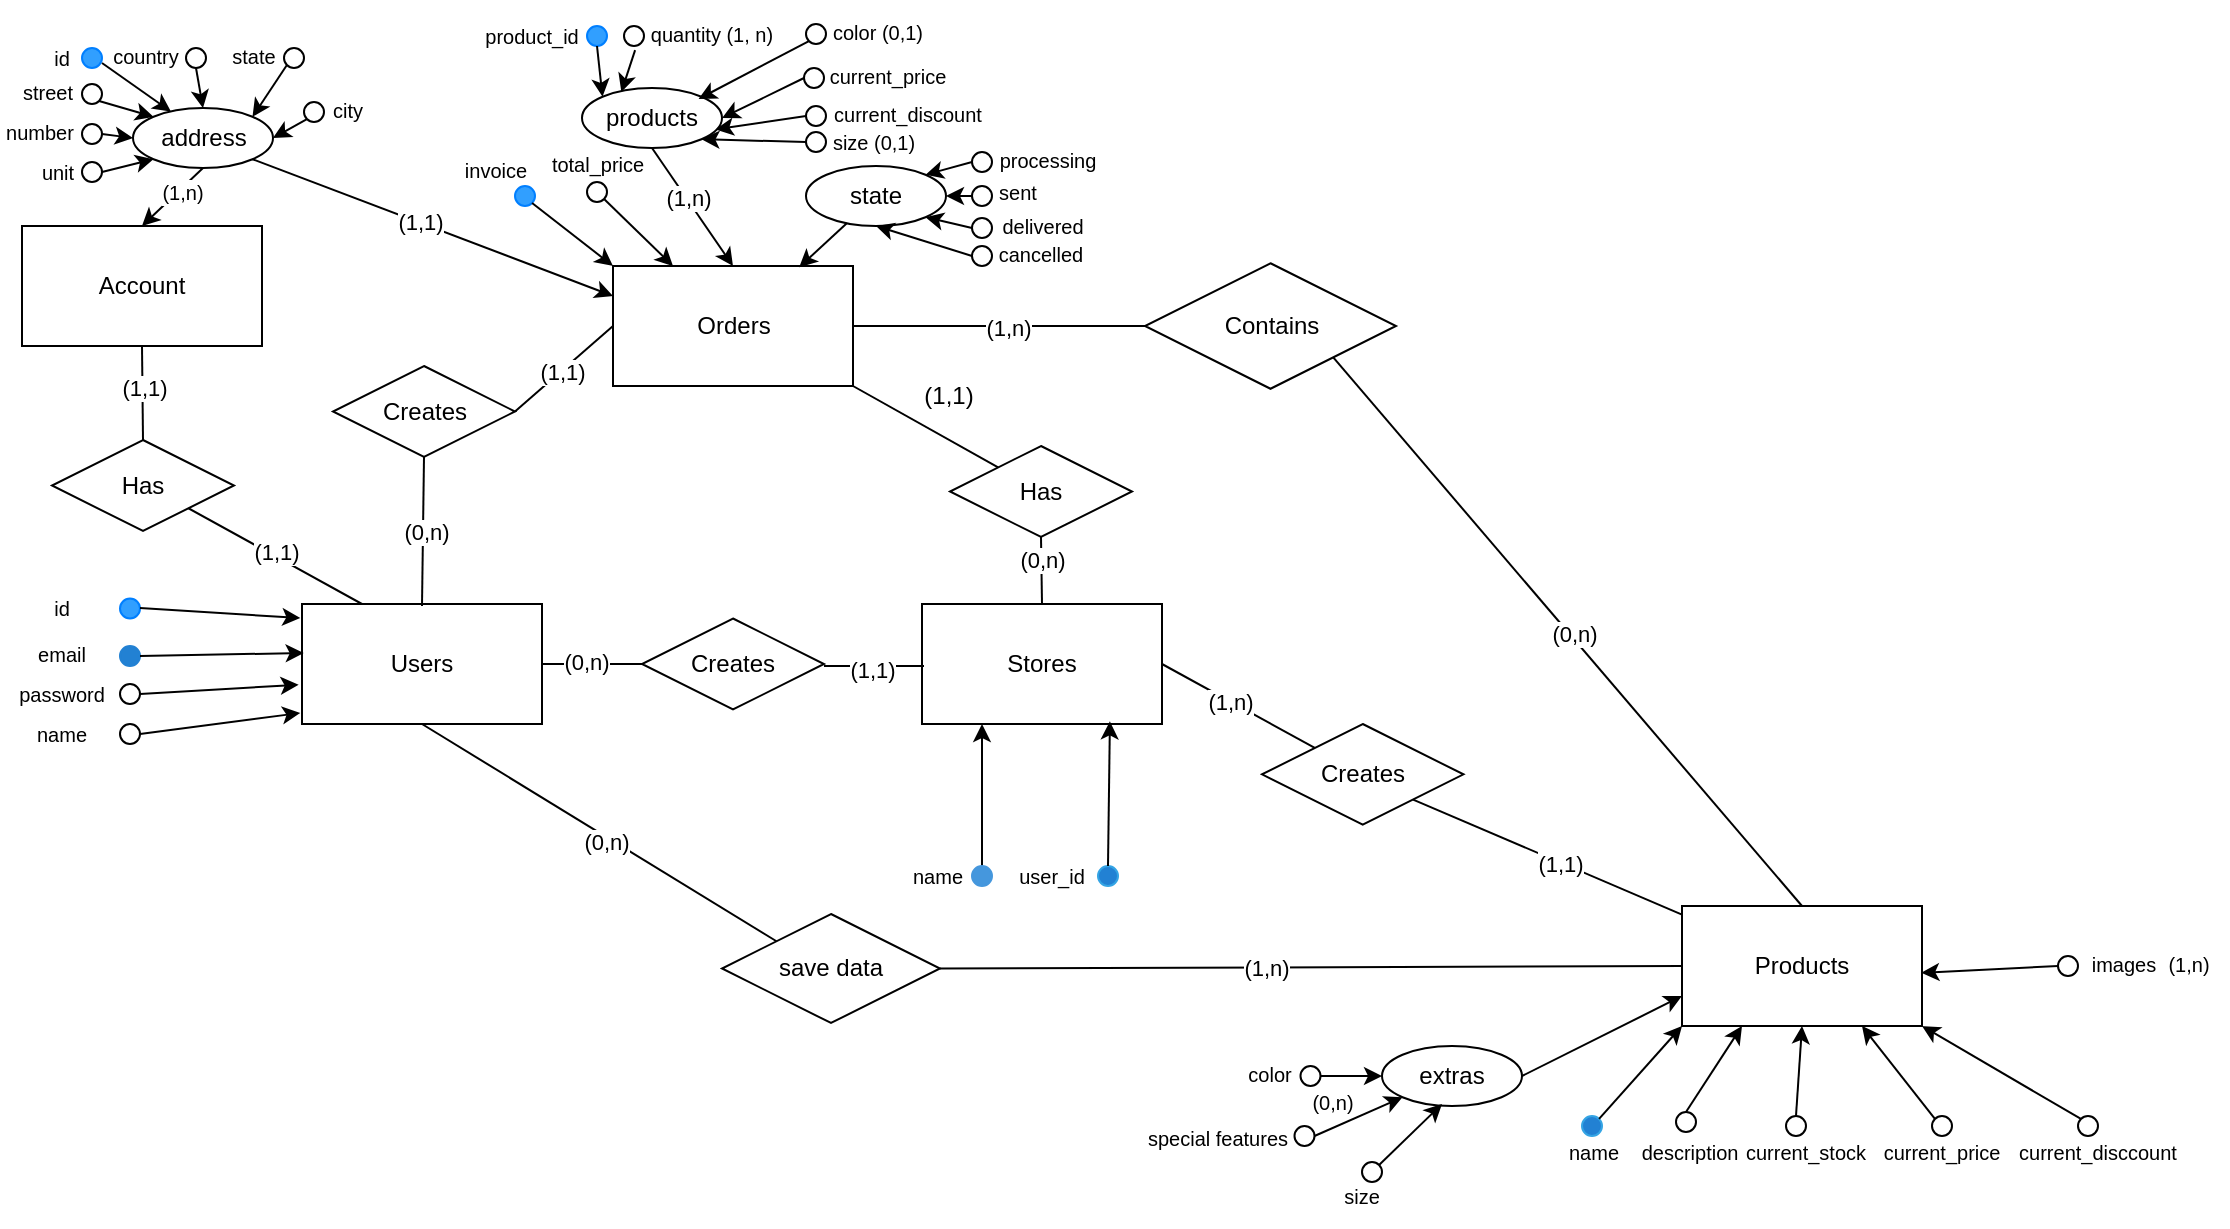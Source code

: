 <mxfile version="24.4.13" type="github">
  <diagram name="Página-1" id="NVwsWcLb-dap5qU7iXU-">
    <mxGraphModel dx="1195" dy="643" grid="1" gridSize="10" guides="1" tooltips="1" connect="1" arrows="1" fold="1" page="1" pageScale="1" pageWidth="827" pageHeight="1169" math="0" shadow="0">
      <root>
        <mxCell id="0" />
        <mxCell id="1" parent="0" />
        <mxCell id="m9aINPS6JLdqxOYZrXeh-1" value="Users" style="rounded=0;whiteSpace=wrap;html=1;" vertex="1" parent="1">
          <mxGeometry x="160" y="319" width="120" height="60" as="geometry" />
        </mxCell>
        <mxCell id="m9aINPS6JLdqxOYZrXeh-2" value="" style="ellipse;whiteSpace=wrap;html=1;aspect=fixed;strokeColor=#2281d3;fillColor=#2281d3;" vertex="1" parent="1">
          <mxGeometry x="69" y="340" width="10" height="10" as="geometry" />
        </mxCell>
        <mxCell id="m9aINPS6JLdqxOYZrXeh-4" value="&lt;p style=&quot;line-height: 110%; font-size: 10px;&quot;&gt;email&lt;/p&gt;" style="text;html=1;align=center;verticalAlign=middle;whiteSpace=wrap;rounded=0;" vertex="1" parent="1">
          <mxGeometry x="20" y="339" width="40" height="10" as="geometry" />
        </mxCell>
        <mxCell id="m9aINPS6JLdqxOYZrXeh-5" value="" style="ellipse;whiteSpace=wrap;html=1;aspect=fixed;" vertex="1" parent="1">
          <mxGeometry x="69" y="359" width="10" height="10" as="geometry" />
        </mxCell>
        <mxCell id="m9aINPS6JLdqxOYZrXeh-6" value="&lt;p style=&quot;line-height: 110%; font-size: 10px;&quot;&gt;password&lt;/p&gt;" style="text;html=1;align=center;verticalAlign=middle;whiteSpace=wrap;rounded=0;" vertex="1" parent="1">
          <mxGeometry x="20" y="359" width="40" height="10" as="geometry" />
        </mxCell>
        <mxCell id="m9aINPS6JLdqxOYZrXeh-7" value="&lt;p style=&quot;line-height: 110%; font-size: 10px;&quot;&gt;name&lt;/p&gt;" style="text;html=1;align=center;verticalAlign=middle;whiteSpace=wrap;rounded=0;" vertex="1" parent="1">
          <mxGeometry x="20" y="379" width="40" height="10" as="geometry" />
        </mxCell>
        <mxCell id="m9aINPS6JLdqxOYZrXeh-10" value="" style="ellipse;whiteSpace=wrap;html=1;aspect=fixed;" vertex="1" parent="1">
          <mxGeometry x="69" y="379" width="10" height="10" as="geometry" />
        </mxCell>
        <mxCell id="m9aINPS6JLdqxOYZrXeh-13" value="" style="endArrow=classic;html=1;rounded=0;exitX=1;exitY=0.5;exitDx=0;exitDy=0;entryX=-0.007;entryY=0.908;entryDx=0;entryDy=0;entryPerimeter=0;" edge="1" parent="1" source="m9aINPS6JLdqxOYZrXeh-10" target="m9aINPS6JLdqxOYZrXeh-1">
          <mxGeometry width="50" height="50" relative="1" as="geometry">
            <mxPoint x="90" y="379" as="sourcePoint" />
            <mxPoint x="160" y="359" as="targetPoint" />
          </mxGeometry>
        </mxCell>
        <mxCell id="m9aINPS6JLdqxOYZrXeh-14" value="" style="endArrow=classic;html=1;rounded=0;exitX=1;exitY=0.5;exitDx=0;exitDy=0;entryX=-0.014;entryY=0.672;entryDx=0;entryDy=0;entryPerimeter=0;" edge="1" parent="1" source="m9aINPS6JLdqxOYZrXeh-5" target="m9aINPS6JLdqxOYZrXeh-1">
          <mxGeometry width="50" height="50" relative="1" as="geometry">
            <mxPoint x="90" y="359" as="sourcePoint" />
            <mxPoint x="160" y="339" as="targetPoint" />
          </mxGeometry>
        </mxCell>
        <mxCell id="m9aINPS6JLdqxOYZrXeh-15" value="" style="endArrow=classic;html=1;rounded=0;entryX=0.007;entryY=0.408;entryDx=0;entryDy=0;exitX=1;exitY=0.5;exitDx=0;exitDy=0;entryPerimeter=0;" edge="1" parent="1" source="m9aINPS6JLdqxOYZrXeh-2" target="m9aINPS6JLdqxOYZrXeh-1">
          <mxGeometry width="50" height="50" relative="1" as="geometry">
            <mxPoint x="90" y="349" as="sourcePoint" />
            <mxPoint x="150" y="329" as="targetPoint" />
          </mxGeometry>
        </mxCell>
        <mxCell id="m9aINPS6JLdqxOYZrXeh-16" value="Stores" style="rounded=0;whiteSpace=wrap;html=1;" vertex="1" parent="1">
          <mxGeometry x="470" y="319" width="120" height="60" as="geometry" />
        </mxCell>
        <mxCell id="m9aINPS6JLdqxOYZrXeh-17" value="Products" style="rounded=0;whiteSpace=wrap;html=1;" vertex="1" parent="1">
          <mxGeometry x="850" y="470" width="120" height="60" as="geometry" />
        </mxCell>
        <mxCell id="m9aINPS6JLdqxOYZrXeh-18" value="Creates" style="rhombus;whiteSpace=wrap;html=1;" vertex="1" parent="1">
          <mxGeometry x="330" y="326.25" width="91" height="45.5" as="geometry" />
        </mxCell>
        <mxCell id="m9aINPS6JLdqxOYZrXeh-22" value="" style="endArrow=none;html=1;rounded=0;exitX=1;exitY=0.5;exitDx=0;exitDy=0;" edge="1" parent="1" source="m9aINPS6JLdqxOYZrXeh-1">
          <mxGeometry width="50" height="50" relative="1" as="geometry">
            <mxPoint x="280" y="399" as="sourcePoint" />
            <mxPoint x="330" y="349" as="targetPoint" />
          </mxGeometry>
        </mxCell>
        <mxCell id="m9aINPS6JLdqxOYZrXeh-216" value="(0,n)" style="edgeLabel;html=1;align=center;verticalAlign=middle;resizable=0;points=[];" vertex="1" connectable="0" parent="m9aINPS6JLdqxOYZrXeh-22">
          <mxGeometry x="-0.133" y="1" relative="1" as="geometry">
            <mxPoint as="offset" />
          </mxGeometry>
        </mxCell>
        <mxCell id="m9aINPS6JLdqxOYZrXeh-24" value="" style="endArrow=none;html=1;rounded=0;exitX=1;exitY=0.5;exitDx=0;exitDy=0;" edge="1" parent="1">
          <mxGeometry width="50" height="50" relative="1" as="geometry">
            <mxPoint x="421" y="350" as="sourcePoint" />
            <mxPoint x="471" y="350" as="targetPoint" />
          </mxGeometry>
        </mxCell>
        <mxCell id="m9aINPS6JLdqxOYZrXeh-218" value="(1,1)" style="edgeLabel;html=1;align=center;verticalAlign=middle;resizable=0;points=[];" vertex="1" connectable="0" parent="m9aINPS6JLdqxOYZrXeh-24">
          <mxGeometry x="-0.04" y="-2" relative="1" as="geometry">
            <mxPoint as="offset" />
          </mxGeometry>
        </mxCell>
        <mxCell id="m9aINPS6JLdqxOYZrXeh-26" value="" style="ellipse;whiteSpace=wrap;html=1;aspect=fixed;fillStyle=solid;fillColor=#319fff;strokeColor=#007FFF;" vertex="1" parent="1">
          <mxGeometry x="69" y="316.25" width="10" height="10" as="geometry" />
        </mxCell>
        <mxCell id="m9aINPS6JLdqxOYZrXeh-27" value="&lt;p style=&quot;line-height: 110%; font-size: 10px;&quot;&gt;id&lt;/p&gt;" style="text;html=1;align=center;verticalAlign=middle;whiteSpace=wrap;rounded=0;" vertex="1" parent="1">
          <mxGeometry x="20" y="316.25" width="40" height="10" as="geometry" />
        </mxCell>
        <mxCell id="m9aINPS6JLdqxOYZrXeh-30" value="" style="endArrow=classic;html=1;rounded=0;exitX=1;exitY=0.5;exitDx=0;exitDy=0;entryX=-0.007;entryY=0.117;entryDx=0;entryDy=0;entryPerimeter=0;" edge="1" parent="1" target="m9aINPS6JLdqxOYZrXeh-1">
          <mxGeometry width="50" height="50" relative="1" as="geometry">
            <mxPoint x="79" y="321" as="sourcePoint" />
            <mxPoint x="150" y="319" as="targetPoint" />
          </mxGeometry>
        </mxCell>
        <mxCell id="m9aINPS6JLdqxOYZrXeh-32" value="Creates" style="rhombus;whiteSpace=wrap;html=1;" vertex="1" parent="1">
          <mxGeometry x="640" y="379" width="100.74" height="50.37" as="geometry" />
        </mxCell>
        <mxCell id="m9aINPS6JLdqxOYZrXeh-34" value="" style="endArrow=none;html=1;rounded=0;" edge="1" parent="1" target="m9aINPS6JLdqxOYZrXeh-32">
          <mxGeometry width="50" height="50" relative="1" as="geometry">
            <mxPoint x="590" y="349" as="sourcePoint" />
            <mxPoint x="660" y="394" as="targetPoint" />
          </mxGeometry>
        </mxCell>
        <mxCell id="m9aINPS6JLdqxOYZrXeh-214" value="(1,n)" style="edgeLabel;html=1;align=center;verticalAlign=middle;resizable=0;points=[];" vertex="1" connectable="0" parent="m9aINPS6JLdqxOYZrXeh-34">
          <mxGeometry x="-0.122" relative="1" as="geometry">
            <mxPoint as="offset" />
          </mxGeometry>
        </mxCell>
        <mxCell id="m9aINPS6JLdqxOYZrXeh-36" value="" style="endArrow=none;html=1;rounded=0;exitX=1;exitY=1;exitDx=0;exitDy=0;" edge="1" parent="1" source="m9aINPS6JLdqxOYZrXeh-32" target="m9aINPS6JLdqxOYZrXeh-17">
          <mxGeometry width="50" height="50" relative="1" as="geometry">
            <mxPoint x="690" y="349" as="sourcePoint" />
            <mxPoint x="770" y="440" as="targetPoint" />
          </mxGeometry>
        </mxCell>
        <mxCell id="m9aINPS6JLdqxOYZrXeh-209" value="(1,1)" style="edgeLabel;html=1;align=center;verticalAlign=middle;resizable=0;points=[];" vertex="1" connectable="0" parent="m9aINPS6JLdqxOYZrXeh-36">
          <mxGeometry x="0.097" relative="1" as="geometry">
            <mxPoint as="offset" />
          </mxGeometry>
        </mxCell>
        <mxCell id="m9aINPS6JLdqxOYZrXeh-40" value="" style="ellipse;whiteSpace=wrap;html=1;aspect=fixed;fillColor=#2281d3;strokeColor=#34a4e4;" vertex="1" parent="1">
          <mxGeometry x="558" y="450" width="10" height="10" as="geometry" />
        </mxCell>
        <mxCell id="m9aINPS6JLdqxOYZrXeh-41" value="&lt;p style=&quot;line-height: 110%; font-size: 10px;&quot;&gt;user_id&lt;/p&gt;" style="text;html=1;align=center;verticalAlign=middle;whiteSpace=wrap;rounded=0;" vertex="1" parent="1">
          <mxGeometry x="515" y="450" width="40" height="10" as="geometry" />
        </mxCell>
        <mxCell id="m9aINPS6JLdqxOYZrXeh-43" value="&lt;p style=&quot;line-height: 110%; font-size: 10px;&quot;&gt;name&lt;/p&gt;" style="text;html=1;align=center;verticalAlign=middle;whiteSpace=wrap;rounded=0;" vertex="1" parent="1">
          <mxGeometry x="458" y="450" width="40" height="10" as="geometry" />
        </mxCell>
        <mxCell id="m9aINPS6JLdqxOYZrXeh-45" value="" style="endArrow=classic;html=1;rounded=0;entryX=0.25;entryY=1;entryDx=0;entryDy=0;" edge="1" parent="1" target="m9aINPS6JLdqxOYZrXeh-16">
          <mxGeometry width="50" height="50" relative="1" as="geometry">
            <mxPoint x="500" y="430" as="sourcePoint" />
            <mxPoint x="530" y="249" as="targetPoint" />
            <Array as="points">
              <mxPoint x="500" y="450" />
            </Array>
          </mxGeometry>
        </mxCell>
        <mxCell id="m9aINPS6JLdqxOYZrXeh-47" value="" style="endArrow=classic;html=1;rounded=0;entryX=0.783;entryY=0.978;entryDx=0;entryDy=0;exitX=0.5;exitY=0;exitDx=0;exitDy=0;entryPerimeter=0;" edge="1" parent="1" source="m9aINPS6JLdqxOYZrXeh-40" target="m9aINPS6JLdqxOYZrXeh-16">
          <mxGeometry width="50" height="50" relative="1" as="geometry">
            <mxPoint x="580" y="440" as="sourcePoint" />
            <mxPoint x="515" y="289" as="targetPoint" />
          </mxGeometry>
        </mxCell>
        <mxCell id="m9aINPS6JLdqxOYZrXeh-48" value="&lt;div style=&quot;&quot;&gt;&lt;font style=&quot;font-size: 12px;&quot;&gt;save data&lt;/font&gt;&lt;/div&gt;" style="rhombus;whiteSpace=wrap;html=1;" vertex="1" parent="1">
          <mxGeometry x="370" y="474" width="109" height="54.5" as="geometry" />
        </mxCell>
        <mxCell id="m9aINPS6JLdqxOYZrXeh-49" value="" style="endArrow=none;html=1;rounded=0;entryX=0.5;entryY=1;entryDx=0;entryDy=0;exitX=0;exitY=0;exitDx=0;exitDy=0;" edge="1" parent="1" source="m9aINPS6JLdqxOYZrXeh-48" target="m9aINPS6JLdqxOYZrXeh-1">
          <mxGeometry width="50" height="50" relative="1" as="geometry">
            <mxPoint x="370" y="460" as="sourcePoint" />
            <mxPoint x="220" y="400" as="targetPoint" />
          </mxGeometry>
        </mxCell>
        <mxCell id="m9aINPS6JLdqxOYZrXeh-205" value="(0,n)" style="edgeLabel;html=1;align=center;verticalAlign=middle;resizable=0;points=[];" vertex="1" connectable="0" parent="m9aINPS6JLdqxOYZrXeh-49">
          <mxGeometry x="-0.054" y="2" relative="1" as="geometry">
            <mxPoint as="offset" />
          </mxGeometry>
        </mxCell>
        <mxCell id="m9aINPS6JLdqxOYZrXeh-50" value="" style="endArrow=none;html=1;rounded=0;entryX=0;entryY=0.5;entryDx=0;entryDy=0;exitX=1;exitY=0.5;exitDx=0;exitDy=0;" edge="1" parent="1" source="m9aINPS6JLdqxOYZrXeh-48" target="m9aINPS6JLdqxOYZrXeh-17">
          <mxGeometry width="50" height="50" relative="1" as="geometry">
            <mxPoint x="490" y="500" as="sourcePoint" />
            <mxPoint x="480" y="449" as="targetPoint" />
          </mxGeometry>
        </mxCell>
        <mxCell id="m9aINPS6JLdqxOYZrXeh-206" value="(1,n)" style="edgeLabel;html=1;align=center;verticalAlign=middle;resizable=0;points=[];" vertex="1" connectable="0" parent="m9aINPS6JLdqxOYZrXeh-50">
          <mxGeometry x="-0.123" relative="1" as="geometry">
            <mxPoint as="offset" />
          </mxGeometry>
        </mxCell>
        <mxCell id="m9aINPS6JLdqxOYZrXeh-51" value="Orders" style="rounded=0;whiteSpace=wrap;html=1;" vertex="1" parent="1">
          <mxGeometry x="315.5" y="150" width="120" height="60" as="geometry" />
        </mxCell>
        <mxCell id="m9aINPS6JLdqxOYZrXeh-52" value="Contains" style="rhombus;whiteSpace=wrap;html=1;" vertex="1" parent="1">
          <mxGeometry x="581.5" y="148.63" width="125.5" height="62.75" as="geometry" />
        </mxCell>
        <mxCell id="m9aINPS6JLdqxOYZrXeh-53" value="" style="endArrow=none;html=1;rounded=0;entryX=0;entryY=0.5;entryDx=0;entryDy=0;" edge="1" parent="1" target="m9aINPS6JLdqxOYZrXeh-52">
          <mxGeometry width="50" height="50" relative="1" as="geometry">
            <mxPoint x="435.5" y="180" as="sourcePoint" />
            <mxPoint x="485.5" y="130" as="targetPoint" />
          </mxGeometry>
        </mxCell>
        <mxCell id="m9aINPS6JLdqxOYZrXeh-169" value="(1,n)" style="edgeLabel;html=1;align=center;verticalAlign=middle;resizable=0;points=[];" vertex="1" connectable="0" parent="m9aINPS6JLdqxOYZrXeh-53">
          <mxGeometry x="0.053" y="-1" relative="1" as="geometry">
            <mxPoint as="offset" />
          </mxGeometry>
        </mxCell>
        <mxCell id="m9aINPS6JLdqxOYZrXeh-54" value="" style="endArrow=none;html=1;rounded=0;entryX=0.5;entryY=0;entryDx=0;entryDy=0;exitX=1;exitY=1;exitDx=0;exitDy=0;" edge="1" parent="1" source="m9aINPS6JLdqxOYZrXeh-52" target="m9aINPS6JLdqxOYZrXeh-17">
          <mxGeometry width="50" height="50" relative="1" as="geometry">
            <mxPoint x="680" y="248" as="sourcePoint" />
            <mxPoint x="826.5" y="248" as="targetPoint" />
          </mxGeometry>
        </mxCell>
        <mxCell id="m9aINPS6JLdqxOYZrXeh-213" value="(0,n)" style="edgeLabel;html=1;align=center;verticalAlign=middle;resizable=0;points=[];" vertex="1" connectable="0" parent="m9aINPS6JLdqxOYZrXeh-54">
          <mxGeometry x="0.014" y="2" relative="1" as="geometry">
            <mxPoint as="offset" />
          </mxGeometry>
        </mxCell>
        <mxCell id="m9aINPS6JLdqxOYZrXeh-59" value="Creates" style="rhombus;whiteSpace=wrap;html=1;" vertex="1" parent="1">
          <mxGeometry x="175.5" y="200" width="91" height="45.5" as="geometry" />
        </mxCell>
        <mxCell id="m9aINPS6JLdqxOYZrXeh-60" value="" style="endArrow=none;html=1;rounded=0;entryX=0.5;entryY=1;entryDx=0;entryDy=0;" edge="1" parent="1" target="m9aINPS6JLdqxOYZrXeh-59">
          <mxGeometry width="50" height="50" relative="1" as="geometry">
            <mxPoint x="220" y="320" as="sourcePoint" />
            <mxPoint x="210" y="230" as="targetPoint" />
          </mxGeometry>
        </mxCell>
        <mxCell id="m9aINPS6JLdqxOYZrXeh-154" value="(0,n)" style="edgeLabel;html=1;align=center;verticalAlign=middle;resizable=0;points=[];" vertex="1" connectable="0" parent="m9aINPS6JLdqxOYZrXeh-60">
          <mxGeometry x="0.004" y="-1" relative="1" as="geometry">
            <mxPoint as="offset" />
          </mxGeometry>
        </mxCell>
        <mxCell id="m9aINPS6JLdqxOYZrXeh-61" value="" style="endArrow=none;html=1;rounded=0;exitX=1;exitY=0.5;exitDx=0;exitDy=0;" edge="1" parent="1" source="m9aINPS6JLdqxOYZrXeh-59">
          <mxGeometry width="50" height="50" relative="1" as="geometry">
            <mxPoint x="265.5" y="230" as="sourcePoint" />
            <mxPoint x="315.5" y="180" as="targetPoint" />
          </mxGeometry>
        </mxCell>
        <mxCell id="m9aINPS6JLdqxOYZrXeh-153" value="(1,1)" style="edgeLabel;html=1;align=center;verticalAlign=middle;resizable=0;points=[];" vertex="1" connectable="0" parent="m9aINPS6JLdqxOYZrXeh-61">
          <mxGeometry x="-0.043" relative="1" as="geometry">
            <mxPoint as="offset" />
          </mxGeometry>
        </mxCell>
        <mxCell id="m9aINPS6JLdqxOYZrXeh-42" value="" style="ellipse;whiteSpace=wrap;html=1;aspect=fixed;strokeColor=#4597dd;fillColor=#4597dd;" vertex="1" parent="1">
          <mxGeometry x="495" y="450" width="10" height="10" as="geometry" />
        </mxCell>
        <mxCell id="m9aINPS6JLdqxOYZrXeh-65" value="Has" style="rhombus;whiteSpace=wrap;html=1;" vertex="1" parent="1">
          <mxGeometry x="484" y="240" width="91" height="45.5" as="geometry" />
        </mxCell>
        <mxCell id="m9aINPS6JLdqxOYZrXeh-66" value="" style="endArrow=none;html=1;rounded=0;" edge="1" parent="1" source="m9aINPS6JLdqxOYZrXeh-65">
          <mxGeometry width="50" height="50" relative="1" as="geometry">
            <mxPoint x="385.5" y="260" as="sourcePoint" />
            <mxPoint x="435.5" y="210" as="targetPoint" />
          </mxGeometry>
        </mxCell>
        <mxCell id="m9aINPS6JLdqxOYZrXeh-68" value="" style="endArrow=none;html=1;rounded=0;entryX=0.5;entryY=1;entryDx=0;entryDy=0;exitX=0.5;exitY=0;exitDx=0;exitDy=0;" edge="1" parent="1" source="m9aINPS6JLdqxOYZrXeh-16" target="m9aINPS6JLdqxOYZrXeh-65">
          <mxGeometry width="50" height="50" relative="1" as="geometry">
            <mxPoint x="470" y="335.5" as="sourcePoint" />
            <mxPoint x="520" y="290" as="targetPoint" />
          </mxGeometry>
        </mxCell>
        <mxCell id="m9aINPS6JLdqxOYZrXeh-215" value="(0,n)" style="edgeLabel;html=1;align=center;verticalAlign=middle;resizable=0;points=[];" vertex="1" connectable="0" parent="m9aINPS6JLdqxOYZrXeh-68">
          <mxGeometry x="0.313" relative="1" as="geometry">
            <mxPoint as="offset" />
          </mxGeometry>
        </mxCell>
        <mxCell id="m9aINPS6JLdqxOYZrXeh-70" value="(1,1)" style="text;html=1;align=center;verticalAlign=middle;resizable=0;points=[];autosize=1;strokeColor=none;fillColor=none;" vertex="1" parent="1">
          <mxGeometry x="458" y="200" width="50" height="30" as="geometry" />
        </mxCell>
        <mxCell id="m9aINPS6JLdqxOYZrXeh-71" value="" style="ellipse;whiteSpace=wrap;html=1;aspect=fixed;fillColor=#2281d3;strokeColor=#34a4e4;" vertex="1" parent="1">
          <mxGeometry x="800" y="575" width="10" height="10" as="geometry" />
        </mxCell>
        <mxCell id="m9aINPS6JLdqxOYZrXeh-72" value="&lt;p style=&quot;line-height: 110%; font-size: 10px;&quot;&gt;name&lt;/p&gt;" style="text;html=1;align=center;verticalAlign=middle;whiteSpace=wrap;rounded=0;" vertex="1" parent="1">
          <mxGeometry x="786" y="588" width="40" height="10" as="geometry" />
        </mxCell>
        <mxCell id="m9aINPS6JLdqxOYZrXeh-74" value="" style="ellipse;whiteSpace=wrap;html=1;aspect=fixed;fillColor=none;strokeColor=#000000;" vertex="1" parent="1">
          <mxGeometry x="847" y="573" width="10" height="10" as="geometry" />
        </mxCell>
        <mxCell id="m9aINPS6JLdqxOYZrXeh-75" value="&lt;p style=&quot;line-height: 110%; font-size: 10px;&quot;&gt;description&lt;/p&gt;" style="text;html=1;align=center;verticalAlign=middle;whiteSpace=wrap;rounded=0;" vertex="1" parent="1">
          <mxGeometry x="834" y="588" width="40" height="10" as="geometry" />
        </mxCell>
        <mxCell id="m9aINPS6JLdqxOYZrXeh-77" value="" style="ellipse;whiteSpace=wrap;html=1;aspect=fixed;fillColor=none;strokeColor=#000000;" vertex="1" parent="1">
          <mxGeometry x="902" y="575" width="10" height="10" as="geometry" />
        </mxCell>
        <mxCell id="m9aINPS6JLdqxOYZrXeh-78" value="&lt;p style=&quot;line-height: 110%; font-size: 10px;&quot;&gt;current_stock&lt;/p&gt;" style="text;html=1;align=center;verticalAlign=middle;whiteSpace=wrap;rounded=0;" vertex="1" parent="1">
          <mxGeometry x="892" y="588" width="40" height="10" as="geometry" />
        </mxCell>
        <mxCell id="m9aINPS6JLdqxOYZrXeh-80" value="&lt;p style=&quot;line-height: 110%; font-size: 10px;&quot;&gt;current_price&lt;/p&gt;" style="text;html=1;align=center;verticalAlign=middle;whiteSpace=wrap;rounded=0;" vertex="1" parent="1">
          <mxGeometry x="960" y="588" width="40" height="10" as="geometry" />
        </mxCell>
        <mxCell id="m9aINPS6JLdqxOYZrXeh-81" value="" style="ellipse;whiteSpace=wrap;html=1;aspect=fixed;fillColor=none;strokeColor=#000000;" vertex="1" parent="1">
          <mxGeometry x="975" y="575" width="10" height="10" as="geometry" />
        </mxCell>
        <mxCell id="m9aINPS6JLdqxOYZrXeh-82" value="&lt;p style=&quot;line-height: 110%; font-size: 10px;&quot;&gt;current_disccount&lt;/p&gt;" style="text;html=1;align=center;verticalAlign=middle;whiteSpace=wrap;rounded=0;" vertex="1" parent="1">
          <mxGeometry x="1038" y="588" width="40" height="10" as="geometry" />
        </mxCell>
        <mxCell id="m9aINPS6JLdqxOYZrXeh-83" value="" style="ellipse;whiteSpace=wrap;html=1;aspect=fixed;fillColor=none;strokeColor=#000000;" vertex="1" parent="1">
          <mxGeometry x="1048" y="575" width="10" height="10" as="geometry" />
        </mxCell>
        <mxCell id="m9aINPS6JLdqxOYZrXeh-90" value="" style="ellipse;whiteSpace=wrap;html=1;aspect=fixed;fillColor=none;strokeColor=#000000;" vertex="1" parent="1">
          <mxGeometry x="1038" y="495" width="10" height="10" as="geometry" />
        </mxCell>
        <mxCell id="m9aINPS6JLdqxOYZrXeh-91" value="&lt;p style=&quot;line-height: 110%; font-size: 10px;&quot;&gt;images&lt;/p&gt;" style="text;html=1;align=center;verticalAlign=middle;whiteSpace=wrap;rounded=0;" vertex="1" parent="1">
          <mxGeometry x="1051" y="494" width="40" height="10" as="geometry" />
        </mxCell>
        <mxCell id="m9aINPS6JLdqxOYZrXeh-93" value="&lt;font style=&quot;font-size: 10px;&quot;&gt;(1,n)&lt;/font&gt;" style="text;html=1;align=center;verticalAlign=middle;resizable=0;points=[];autosize=1;strokeColor=none;fillColor=none;" vertex="1" parent="1">
          <mxGeometry x="1083" y="484" width="40" height="30" as="geometry" />
        </mxCell>
        <mxCell id="m9aINPS6JLdqxOYZrXeh-94" value="extras" style="ellipse;whiteSpace=wrap;html=1;" vertex="1" parent="1">
          <mxGeometry x="700" y="540" width="70" height="30" as="geometry" />
        </mxCell>
        <mxCell id="m9aINPS6JLdqxOYZrXeh-95" value="&lt;p style=&quot;line-height: 110%; font-size: 10px;&quot;&gt;color&lt;/p&gt;" style="text;html=1;align=center;verticalAlign=middle;whiteSpace=wrap;rounded=0;" vertex="1" parent="1">
          <mxGeometry x="624.25" y="549" width="40" height="10" as="geometry" />
        </mxCell>
        <mxCell id="m9aINPS6JLdqxOYZrXeh-96" value="&lt;p style=&quot;line-height: 110%; font-size: 10px;&quot;&gt;special features&lt;/p&gt;" style="text;html=1;align=center;verticalAlign=middle;whiteSpace=wrap;rounded=0;" vertex="1" parent="1">
          <mxGeometry x="573" y="581" width="90" height="10" as="geometry" />
        </mxCell>
        <mxCell id="m9aINPS6JLdqxOYZrXeh-97" value="&lt;p style=&quot;line-height: 110%; font-size: 10px;&quot;&gt;size&lt;/p&gt;" style="text;html=1;align=center;verticalAlign=middle;whiteSpace=wrap;rounded=0;" vertex="1" parent="1">
          <mxGeometry x="670" y="610" width="40" height="10" as="geometry" />
        </mxCell>
        <mxCell id="m9aINPS6JLdqxOYZrXeh-98" value="" style="ellipse;whiteSpace=wrap;html=1;aspect=fixed;fillColor=none;strokeColor=#000000;" vertex="1" parent="1">
          <mxGeometry x="659.25" y="550" width="10" height="10" as="geometry" />
        </mxCell>
        <mxCell id="m9aINPS6JLdqxOYZrXeh-99" value="" style="ellipse;whiteSpace=wrap;html=1;aspect=fixed;fillColor=none;strokeColor=#000000;" vertex="1" parent="1">
          <mxGeometry x="656.25" y="580" width="10" height="10" as="geometry" />
        </mxCell>
        <mxCell id="m9aINPS6JLdqxOYZrXeh-100" value="" style="ellipse;whiteSpace=wrap;html=1;aspect=fixed;fillColor=none;strokeColor=#000000;" vertex="1" parent="1">
          <mxGeometry x="690" y="598" width="10" height="10" as="geometry" />
        </mxCell>
        <mxCell id="m9aINPS6JLdqxOYZrXeh-102" value="" style="endArrow=classic;html=1;rounded=0;entryX=0;entryY=1;entryDx=0;entryDy=0;exitX=1;exitY=0.5;exitDx=0;exitDy=0;" edge="1" parent="1" source="m9aINPS6JLdqxOYZrXeh-99" target="m9aINPS6JLdqxOYZrXeh-94">
          <mxGeometry width="50" height="50" relative="1" as="geometry">
            <mxPoint x="669.25" y="573" as="sourcePoint" />
            <mxPoint x="719.25" y="523" as="targetPoint" />
          </mxGeometry>
        </mxCell>
        <mxCell id="m9aINPS6JLdqxOYZrXeh-103" value="" style="endArrow=classic;html=1;rounded=0;" edge="1" parent="1" target="m9aINPS6JLdqxOYZrXeh-94">
          <mxGeometry width="50" height="50" relative="1" as="geometry">
            <mxPoint x="669.25" y="555" as="sourcePoint" />
            <mxPoint x="719.25" y="505" as="targetPoint" />
          </mxGeometry>
        </mxCell>
        <mxCell id="m9aINPS6JLdqxOYZrXeh-104" value="" style="endArrow=classic;html=1;rounded=0;exitX=1;exitY=0;exitDx=0;exitDy=0;" edge="1" parent="1" source="m9aINPS6JLdqxOYZrXeh-100">
          <mxGeometry width="50" height="50" relative="1" as="geometry">
            <mxPoint x="680" y="619" as="sourcePoint" />
            <mxPoint x="730" y="569" as="targetPoint" />
          </mxGeometry>
        </mxCell>
        <mxCell id="m9aINPS6JLdqxOYZrXeh-105" value="&lt;font style=&quot;font-size: 10px;&quot;&gt;(0,n)&lt;/font&gt;" style="text;html=1;align=center;verticalAlign=middle;resizable=0;points=[];autosize=1;strokeColor=none;fillColor=none;" vertex="1" parent="1">
          <mxGeometry x="655" y="553" width="40" height="30" as="geometry" />
        </mxCell>
        <mxCell id="m9aINPS6JLdqxOYZrXeh-108" value="" style="endArrow=classic;html=1;rounded=0;exitX=0;exitY=0.5;exitDx=0;exitDy=0;entryX=0.997;entryY=0.557;entryDx=0;entryDy=0;entryPerimeter=0;" edge="1" parent="1" source="m9aINPS6JLdqxOYZrXeh-90" target="m9aINPS6JLdqxOYZrXeh-17">
          <mxGeometry width="50" height="50" relative="1" as="geometry">
            <mxPoint x="960" y="620" as="sourcePoint" />
            <mxPoint x="1010" y="570" as="targetPoint" />
          </mxGeometry>
        </mxCell>
        <mxCell id="m9aINPS6JLdqxOYZrXeh-109" value="" style="endArrow=classic;html=1;rounded=0;exitX=0;exitY=0;exitDx=0;exitDy=0;entryX=1;entryY=1;entryDx=0;entryDy=0;" edge="1" parent="1" source="m9aINPS6JLdqxOYZrXeh-83" target="m9aINPS6JLdqxOYZrXeh-17">
          <mxGeometry width="50" height="50" relative="1" as="geometry">
            <mxPoint x="960" y="620" as="sourcePoint" />
            <mxPoint x="1010" y="570" as="targetPoint" />
          </mxGeometry>
        </mxCell>
        <mxCell id="m9aINPS6JLdqxOYZrXeh-111" value="" style="endArrow=classic;html=1;rounded=0;entryX=0.75;entryY=1;entryDx=0;entryDy=0;exitX=0;exitY=0;exitDx=0;exitDy=0;" edge="1" parent="1" source="m9aINPS6JLdqxOYZrXeh-81" target="m9aINPS6JLdqxOYZrXeh-17">
          <mxGeometry width="50" height="50" relative="1" as="geometry">
            <mxPoint x="960" y="620" as="sourcePoint" />
            <mxPoint x="1010" y="570" as="targetPoint" />
          </mxGeometry>
        </mxCell>
        <mxCell id="m9aINPS6JLdqxOYZrXeh-113" value="" style="endArrow=classic;html=1;rounded=0;entryX=0.5;entryY=1;entryDx=0;entryDy=0;exitX=0.5;exitY=0;exitDx=0;exitDy=0;" edge="1" parent="1" source="m9aINPS6JLdqxOYZrXeh-77" target="m9aINPS6JLdqxOYZrXeh-17">
          <mxGeometry width="50" height="50" relative="1" as="geometry">
            <mxPoint x="960" y="620" as="sourcePoint" />
            <mxPoint x="1010" y="570" as="targetPoint" />
          </mxGeometry>
        </mxCell>
        <mxCell id="m9aINPS6JLdqxOYZrXeh-114" value="" style="endArrow=classic;html=1;rounded=0;entryX=0.25;entryY=1;entryDx=0;entryDy=0;exitX=0.5;exitY=0;exitDx=0;exitDy=0;" edge="1" parent="1" source="m9aINPS6JLdqxOYZrXeh-74" target="m9aINPS6JLdqxOYZrXeh-17">
          <mxGeometry width="50" height="50" relative="1" as="geometry">
            <mxPoint x="960" y="620" as="sourcePoint" />
            <mxPoint x="1010" y="570" as="targetPoint" />
          </mxGeometry>
        </mxCell>
        <mxCell id="m9aINPS6JLdqxOYZrXeh-115" value="" style="endArrow=classic;html=1;rounded=0;entryX=0;entryY=1;entryDx=0;entryDy=0;exitX=1;exitY=0;exitDx=0;exitDy=0;" edge="1" parent="1" source="m9aINPS6JLdqxOYZrXeh-71" target="m9aINPS6JLdqxOYZrXeh-17">
          <mxGeometry width="50" height="50" relative="1" as="geometry">
            <mxPoint x="960" y="620" as="sourcePoint" />
            <mxPoint x="1010" y="570" as="targetPoint" />
          </mxGeometry>
        </mxCell>
        <mxCell id="m9aINPS6JLdqxOYZrXeh-116" value="" style="endArrow=classic;html=1;rounded=0;entryX=0;entryY=0.75;entryDx=0;entryDy=0;exitX=1;exitY=0.5;exitDx=0;exitDy=0;" edge="1" parent="1" source="m9aINPS6JLdqxOYZrXeh-94" target="m9aINPS6JLdqxOYZrXeh-17">
          <mxGeometry width="50" height="50" relative="1" as="geometry">
            <mxPoint x="650" y="430" as="sourcePoint" />
            <mxPoint x="700" y="380" as="targetPoint" />
          </mxGeometry>
        </mxCell>
        <mxCell id="m9aINPS6JLdqxOYZrXeh-119" value="" style="ellipse;whiteSpace=wrap;html=1;aspect=fixed;fillStyle=solid;fillColor=#319fff;strokeColor=#007FFF;" vertex="1" parent="1">
          <mxGeometry x="266.5" y="110" width="10" height="10" as="geometry" />
        </mxCell>
        <mxCell id="m9aINPS6JLdqxOYZrXeh-120" value="&lt;p style=&quot;line-height: 110%; font-size: 10px;&quot;&gt;id&lt;/p&gt;" style="text;html=1;align=center;verticalAlign=middle;whiteSpace=wrap;rounded=0;" vertex="1" parent="1">
          <mxGeometry x="20" y="41" width="40" height="10" as="geometry" />
        </mxCell>
        <mxCell id="m9aINPS6JLdqxOYZrXeh-121" value="" style="ellipse;whiteSpace=wrap;html=1;aspect=fixed;" vertex="1" parent="1">
          <mxGeometry x="302.5" y="108" width="10" height="10" as="geometry" />
        </mxCell>
        <mxCell id="m9aINPS6JLdqxOYZrXeh-122" value="&lt;p style=&quot;line-height: 110%; font-size: 10px;&quot;&gt;total_price&lt;/p&gt;" style="text;html=1;align=center;verticalAlign=middle;whiteSpace=wrap;rounded=0;" vertex="1" parent="1">
          <mxGeometry x="287.5" y="94" width="40" height="10" as="geometry" />
        </mxCell>
        <mxCell id="m9aINPS6JLdqxOYZrXeh-123" value="" style="endArrow=classic;html=1;rounded=0;entryX=0.25;entryY=0;entryDx=0;entryDy=0;exitX=1;exitY=1;exitDx=0;exitDy=0;" edge="1" parent="1" source="m9aINPS6JLdqxOYZrXeh-121" target="m9aINPS6JLdqxOYZrXeh-51">
          <mxGeometry width="50" height="50" relative="1" as="geometry">
            <mxPoint x="410" y="210" as="sourcePoint" />
            <mxPoint x="460" y="160" as="targetPoint" />
          </mxGeometry>
        </mxCell>
        <mxCell id="m9aINPS6JLdqxOYZrXeh-124" value="" style="endArrow=classic;html=1;rounded=0;entryX=0;entryY=0;entryDx=0;entryDy=0;exitX=1;exitY=1;exitDx=0;exitDy=0;" edge="1" parent="1" source="m9aINPS6JLdqxOYZrXeh-119" target="m9aINPS6JLdqxOYZrXeh-51">
          <mxGeometry width="50" height="50" relative="1" as="geometry">
            <mxPoint x="410" y="210" as="sourcePoint" />
            <mxPoint x="460" y="160" as="targetPoint" />
          </mxGeometry>
        </mxCell>
        <mxCell id="m9aINPS6JLdqxOYZrXeh-125" value="products" style="ellipse;whiteSpace=wrap;html=1;" vertex="1" parent="1">
          <mxGeometry x="300" y="61" width="70" height="30" as="geometry" />
        </mxCell>
        <mxCell id="m9aINPS6JLdqxOYZrXeh-126" value="" style="endArrow=classic;html=1;rounded=0;entryX=0.5;entryY=0;entryDx=0;entryDy=0;exitX=0.5;exitY=1;exitDx=0;exitDy=0;" edge="1" parent="1" source="m9aINPS6JLdqxOYZrXeh-125" target="m9aINPS6JLdqxOYZrXeh-51">
          <mxGeometry width="50" height="50" relative="1" as="geometry">
            <mxPoint x="500" y="150" as="sourcePoint" />
            <mxPoint x="550" y="100" as="targetPoint" />
          </mxGeometry>
        </mxCell>
        <mxCell id="m9aINPS6JLdqxOYZrXeh-133" value="(1,n)" style="edgeLabel;html=1;align=center;verticalAlign=middle;resizable=0;points=[];" vertex="1" connectable="0" parent="m9aINPS6JLdqxOYZrXeh-126">
          <mxGeometry x="-0.149" relative="1" as="geometry">
            <mxPoint as="offset" />
          </mxGeometry>
        </mxCell>
        <mxCell id="m9aINPS6JLdqxOYZrXeh-127" value="" style="ellipse;whiteSpace=wrap;html=1;aspect=fixed;fillStyle=solid;fillColor=#319fff;strokeColor=#007FFF;" vertex="1" parent="1">
          <mxGeometry x="302.5" y="30" width="10" height="10" as="geometry" />
        </mxCell>
        <mxCell id="m9aINPS6JLdqxOYZrXeh-129" value="&lt;p style=&quot;line-height: 110%; font-size: 10px;&quot;&gt;product_id&lt;/p&gt;" style="text;html=1;align=center;verticalAlign=middle;whiteSpace=wrap;rounded=0;" vertex="1" parent="1">
          <mxGeometry x="255" y="30" width="40" height="10" as="geometry" />
        </mxCell>
        <mxCell id="m9aINPS6JLdqxOYZrXeh-134" value="" style="endArrow=classic;html=1;rounded=0;entryX=0;entryY=0;entryDx=0;entryDy=0;exitX=0.5;exitY=1;exitDx=0;exitDy=0;" edge="1" parent="1" source="m9aINPS6JLdqxOYZrXeh-127" target="m9aINPS6JLdqxOYZrXeh-125">
          <mxGeometry width="50" height="50" relative="1" as="geometry">
            <mxPoint x="500" y="210" as="sourcePoint" />
            <mxPoint x="550" y="160" as="targetPoint" />
          </mxGeometry>
        </mxCell>
        <mxCell id="m9aINPS6JLdqxOYZrXeh-135" value="" style="ellipse;whiteSpace=wrap;html=1;aspect=fixed;" vertex="1" parent="1">
          <mxGeometry x="321" y="30" width="10" height="10" as="geometry" />
        </mxCell>
        <mxCell id="m9aINPS6JLdqxOYZrXeh-136" value="&lt;p style=&quot;line-height: 110%; font-size: 10px;&quot;&gt;quantity (1, n)&lt;/p&gt;" style="text;html=1;align=center;verticalAlign=middle;whiteSpace=wrap;rounded=0;" vertex="1" parent="1">
          <mxGeometry x="322" y="29" width="86" height="10" as="geometry" />
        </mxCell>
        <mxCell id="m9aINPS6JLdqxOYZrXeh-138" value="" style="endArrow=classic;html=1;rounded=0;entryX=0.281;entryY=0.067;entryDx=0;entryDy=0;exitX=0.555;exitY=1.208;exitDx=0;exitDy=0;exitPerimeter=0;entryPerimeter=0;" edge="1" parent="1" source="m9aINPS6JLdqxOYZrXeh-135" target="m9aINPS6JLdqxOYZrXeh-125">
          <mxGeometry width="50" height="50" relative="1" as="geometry">
            <mxPoint x="344" y="40" as="sourcePoint" />
            <mxPoint x="314" y="61" as="targetPoint" />
          </mxGeometry>
        </mxCell>
        <mxCell id="m9aINPS6JLdqxOYZrXeh-139" value="&lt;p style=&quot;line-height: 110%; font-size: 10px;&quot;&gt;color (0,1)&lt;/p&gt;" style="text;html=1;align=center;verticalAlign=middle;whiteSpace=wrap;rounded=0;" vertex="1" parent="1">
          <mxGeometry x="413" y="28" width="70" height="10" as="geometry" />
        </mxCell>
        <mxCell id="m9aINPS6JLdqxOYZrXeh-141" value="" style="endArrow=classic;html=1;rounded=0;entryX=0.833;entryY=0.182;entryDx=0;entryDy=0;entryPerimeter=0;exitX=0;exitY=1;exitDx=0;exitDy=0;" edge="1" parent="1" source="m9aINPS6JLdqxOYZrXeh-142" target="m9aINPS6JLdqxOYZrXeh-125">
          <mxGeometry width="50" height="50" relative="1" as="geometry">
            <mxPoint x="429.19" y="40.77" as="sourcePoint" />
            <mxPoint x="356.78" y="58.0" as="targetPoint" />
          </mxGeometry>
        </mxCell>
        <mxCell id="m9aINPS6JLdqxOYZrXeh-142" value="" style="ellipse;whiteSpace=wrap;html=1;aspect=fixed;" vertex="1" parent="1">
          <mxGeometry x="412" y="29" width="10" height="10" as="geometry" />
        </mxCell>
        <mxCell id="m9aINPS6JLdqxOYZrXeh-143" value="&lt;p style=&quot;line-height: 110%; font-size: 10px;&quot;&gt;size (0,1)&lt;/p&gt;" style="text;html=1;align=center;verticalAlign=middle;whiteSpace=wrap;rounded=0;" vertex="1" parent="1">
          <mxGeometry x="411" y="83" width="70" height="10" as="geometry" />
        </mxCell>
        <mxCell id="m9aINPS6JLdqxOYZrXeh-144" value="" style="ellipse;whiteSpace=wrap;html=1;aspect=fixed;" vertex="1" parent="1">
          <mxGeometry x="412" y="83" width="10" height="10" as="geometry" />
        </mxCell>
        <mxCell id="m9aINPS6JLdqxOYZrXeh-145" value="" style="endArrow=classic;html=1;rounded=0;entryX=1;entryY=1;entryDx=0;entryDy=0;exitX=0;exitY=0.5;exitDx=0;exitDy=0;" edge="1" parent="1" source="m9aINPS6JLdqxOYZrXeh-144" target="m9aINPS6JLdqxOYZrXeh-125">
          <mxGeometry width="50" height="50" relative="1" as="geometry">
            <mxPoint x="450" y="120" as="sourcePoint" />
            <mxPoint x="500" y="70" as="targetPoint" />
          </mxGeometry>
        </mxCell>
        <mxCell id="m9aINPS6JLdqxOYZrXeh-146" value="&lt;p style=&quot;line-height: 110%; font-size: 10px;&quot;&gt;current_price&lt;/p&gt;" style="text;html=1;align=center;verticalAlign=middle;whiteSpace=wrap;rounded=0;" vertex="1" parent="1">
          <mxGeometry x="418" y="50" width="70" height="10" as="geometry" />
        </mxCell>
        <mxCell id="m9aINPS6JLdqxOYZrXeh-147" value="" style="ellipse;whiteSpace=wrap;html=1;aspect=fixed;" vertex="1" parent="1">
          <mxGeometry x="411" y="51" width="10" height="10" as="geometry" />
        </mxCell>
        <mxCell id="m9aINPS6JLdqxOYZrXeh-148" value="" style="endArrow=classic;html=1;rounded=0;entryX=1;entryY=0.5;entryDx=0;entryDy=0;exitX=0;exitY=0.5;exitDx=0;exitDy=0;" edge="1" parent="1" source="m9aINPS6JLdqxOYZrXeh-147" target="m9aINPS6JLdqxOYZrXeh-125">
          <mxGeometry width="50" height="50" relative="1" as="geometry">
            <mxPoint x="340" y="200" as="sourcePoint" />
            <mxPoint x="390" y="150" as="targetPoint" />
          </mxGeometry>
        </mxCell>
        <mxCell id="m9aINPS6JLdqxOYZrXeh-150" value="&lt;p style=&quot;line-height: 110%; font-size: 10px;&quot;&gt;current_discount&lt;/p&gt;" style="text;html=1;align=center;verticalAlign=middle;whiteSpace=wrap;rounded=0;" vertex="1" parent="1">
          <mxGeometry x="428" y="69" width="70" height="10" as="geometry" />
        </mxCell>
        <mxCell id="m9aINPS6JLdqxOYZrXeh-151" value="" style="endArrow=classic;html=1;rounded=0;entryX=0.954;entryY=0.691;entryDx=0;entryDy=0;entryPerimeter=0;exitX=0;exitY=0.5;exitDx=0;exitDy=0;" edge="1" parent="1" source="m9aINPS6JLdqxOYZrXeh-152" target="m9aINPS6JLdqxOYZrXeh-125">
          <mxGeometry width="50" height="50" relative="1" as="geometry">
            <mxPoint x="440" y="90" as="sourcePoint" />
            <mxPoint x="430" y="100" as="targetPoint" />
          </mxGeometry>
        </mxCell>
        <mxCell id="m9aINPS6JLdqxOYZrXeh-152" value="" style="ellipse;whiteSpace=wrap;html=1;aspect=fixed;" vertex="1" parent="1">
          <mxGeometry x="412" y="70" width="10" height="10" as="geometry" />
        </mxCell>
        <mxCell id="m9aINPS6JLdqxOYZrXeh-155" value="address" style="ellipse;whiteSpace=wrap;html=1;" vertex="1" parent="1">
          <mxGeometry x="75.5" y="71" width="70" height="30" as="geometry" />
        </mxCell>
        <mxCell id="m9aINPS6JLdqxOYZrXeh-156" value="" style="endArrow=classic;html=1;rounded=0;entryX=0;entryY=0.25;entryDx=0;entryDy=0;exitX=1;exitY=1;exitDx=0;exitDy=0;" edge="1" parent="1" source="m9aINPS6JLdqxOYZrXeh-155" target="m9aINPS6JLdqxOYZrXeh-51">
          <mxGeometry width="50" height="50" relative="1" as="geometry">
            <mxPoint x="420" y="130" as="sourcePoint" />
            <mxPoint x="470" y="80" as="targetPoint" />
          </mxGeometry>
        </mxCell>
        <mxCell id="m9aINPS6JLdqxOYZrXeh-204" value="(1,1)" style="edgeLabel;html=1;align=center;verticalAlign=middle;resizable=0;points=[];" vertex="1" connectable="0" parent="m9aINPS6JLdqxOYZrXeh-156">
          <mxGeometry x="-0.079" relative="1" as="geometry">
            <mxPoint as="offset" />
          </mxGeometry>
        </mxCell>
        <mxCell id="m9aINPS6JLdqxOYZrXeh-158" value="Account" style="rounded=0;whiteSpace=wrap;html=1;" vertex="1" parent="1">
          <mxGeometry x="20" y="130" width="120" height="60" as="geometry" />
        </mxCell>
        <mxCell id="m9aINPS6JLdqxOYZrXeh-159" value="Has" style="rhombus;whiteSpace=wrap;html=1;" vertex="1" parent="1">
          <mxGeometry x="35" y="237" width="91" height="45.5" as="geometry" />
        </mxCell>
        <mxCell id="m9aINPS6JLdqxOYZrXeh-161" value="" style="endArrow=none;html=1;rounded=0;exitX=0.25;exitY=0;exitDx=0;exitDy=0;entryX=1;entryY=1;entryDx=0;entryDy=0;" edge="1" parent="1" source="m9aINPS6JLdqxOYZrXeh-1" target="m9aINPS6JLdqxOYZrXeh-159">
          <mxGeometry width="50" height="50" relative="1" as="geometry">
            <mxPoint x="110" y="295.5" as="sourcePoint" />
            <mxPoint x="160" y="245.5" as="targetPoint" />
          </mxGeometry>
        </mxCell>
        <mxCell id="m9aINPS6JLdqxOYZrXeh-207" value="(1,1)" style="edgeLabel;html=1;align=center;verticalAlign=middle;resizable=0;points=[];" vertex="1" connectable="0" parent="m9aINPS6JLdqxOYZrXeh-161">
          <mxGeometry x="0.006" y="-2" relative="1" as="geometry">
            <mxPoint as="offset" />
          </mxGeometry>
        </mxCell>
        <mxCell id="m9aINPS6JLdqxOYZrXeh-162" value="" style="endArrow=none;html=1;rounded=0;entryX=0.5;entryY=1;entryDx=0;entryDy=0;exitX=0.5;exitY=0;exitDx=0;exitDy=0;" edge="1" parent="1" source="m9aINPS6JLdqxOYZrXeh-159" target="m9aINPS6JLdqxOYZrXeh-158">
          <mxGeometry width="50" height="50" relative="1" as="geometry">
            <mxPoint x="93.5" y="236" as="sourcePoint" />
            <mxPoint x="78.28" y="194.44" as="targetPoint" />
          </mxGeometry>
        </mxCell>
        <mxCell id="m9aINPS6JLdqxOYZrXeh-208" value="(1,1)" style="edgeLabel;html=1;align=center;verticalAlign=middle;resizable=0;points=[];" vertex="1" connectable="0" parent="m9aINPS6JLdqxOYZrXeh-162">
          <mxGeometry x="0.099" y="-1" relative="1" as="geometry">
            <mxPoint as="offset" />
          </mxGeometry>
        </mxCell>
        <mxCell id="m9aINPS6JLdqxOYZrXeh-163" value="state" style="ellipse;whiteSpace=wrap;html=1;" vertex="1" parent="1">
          <mxGeometry x="412" y="100" width="70" height="30" as="geometry" />
        </mxCell>
        <mxCell id="m9aINPS6JLdqxOYZrXeh-164" value="" style="endArrow=classic;html=1;rounded=0;entryX=0.776;entryY=0.01;entryDx=0;entryDy=0;entryPerimeter=0;" edge="1" parent="1" source="m9aINPS6JLdqxOYZrXeh-163" target="m9aINPS6JLdqxOYZrXeh-51">
          <mxGeometry width="50" height="50" relative="1" as="geometry">
            <mxPoint x="340" y="150" as="sourcePoint" />
            <mxPoint x="390" y="100" as="targetPoint" />
          </mxGeometry>
        </mxCell>
        <mxCell id="m9aINPS6JLdqxOYZrXeh-165" value="" style="ellipse;whiteSpace=wrap;html=1;aspect=fixed;" vertex="1" parent="1">
          <mxGeometry x="495" y="93" width="10" height="10" as="geometry" />
        </mxCell>
        <mxCell id="m9aINPS6JLdqxOYZrXeh-166" value="" style="ellipse;whiteSpace=wrap;html=1;aspect=fixed;" vertex="1" parent="1">
          <mxGeometry x="495" y="110" width="10" height="10" as="geometry" />
        </mxCell>
        <mxCell id="m9aINPS6JLdqxOYZrXeh-167" value="" style="ellipse;whiteSpace=wrap;html=1;aspect=fixed;" vertex="1" parent="1">
          <mxGeometry x="495" y="126" width="10" height="10" as="geometry" />
        </mxCell>
        <mxCell id="m9aINPS6JLdqxOYZrXeh-168" value="" style="ellipse;whiteSpace=wrap;html=1;aspect=fixed;" vertex="1" parent="1">
          <mxGeometry x="495" y="140" width="10" height="10" as="geometry" />
        </mxCell>
        <mxCell id="m9aINPS6JLdqxOYZrXeh-170" value="&lt;p style=&quot;line-height: 110%; font-size: 10px;&quot;&gt;processing&lt;/p&gt;" style="text;html=1;align=center;verticalAlign=middle;whiteSpace=wrap;rounded=0;" vertex="1" parent="1">
          <mxGeometry x="497.5" y="92" width="70" height="10" as="geometry" />
        </mxCell>
        <mxCell id="m9aINPS6JLdqxOYZrXeh-171" value="&lt;p style=&quot;line-height: 110%; font-size: 10px;&quot;&gt;sent&lt;/p&gt;" style="text;html=1;align=center;verticalAlign=middle;whiteSpace=wrap;rounded=0;" vertex="1" parent="1">
          <mxGeometry x="503" y="108" width="30" height="10" as="geometry" />
        </mxCell>
        <mxCell id="m9aINPS6JLdqxOYZrXeh-172" value="&lt;p style=&quot;line-height: 110%; font-size: 10px;&quot;&gt;delivered&lt;/p&gt;" style="text;html=1;align=center;verticalAlign=middle;whiteSpace=wrap;rounded=0;" vertex="1" parent="1">
          <mxGeometry x="503.5" y="125" width="52.5" height="10" as="geometry" />
        </mxCell>
        <mxCell id="m9aINPS6JLdqxOYZrXeh-173" value="&lt;p style=&quot;line-height: 110%; font-size: 10px;&quot;&gt;cancelled&lt;/p&gt;" style="text;html=1;align=center;verticalAlign=middle;whiteSpace=wrap;rounded=0;" vertex="1" parent="1">
          <mxGeometry x="503" y="139" width="52.5" height="10" as="geometry" />
        </mxCell>
        <mxCell id="m9aINPS6JLdqxOYZrXeh-174" value="" style="endArrow=classic;html=1;rounded=0;exitX=0;exitY=0.5;exitDx=0;exitDy=0;entryX=1;entryY=0;entryDx=0;entryDy=0;" edge="1" parent="1" source="m9aINPS6JLdqxOYZrXeh-165" target="m9aINPS6JLdqxOYZrXeh-163">
          <mxGeometry width="50" height="50" relative="1" as="geometry">
            <mxPoint x="390" y="150" as="sourcePoint" />
            <mxPoint x="440" y="100" as="targetPoint" />
          </mxGeometry>
        </mxCell>
        <mxCell id="m9aINPS6JLdqxOYZrXeh-175" value="" style="endArrow=classic;html=1;rounded=0;exitX=0;exitY=0.5;exitDx=0;exitDy=0;entryX=1;entryY=0.5;entryDx=0;entryDy=0;" edge="1" parent="1" source="m9aINPS6JLdqxOYZrXeh-166" target="m9aINPS6JLdqxOYZrXeh-163">
          <mxGeometry width="50" height="50" relative="1" as="geometry">
            <mxPoint x="390" y="150" as="sourcePoint" />
            <mxPoint x="440" y="100" as="targetPoint" />
          </mxGeometry>
        </mxCell>
        <mxCell id="m9aINPS6JLdqxOYZrXeh-176" value="" style="endArrow=classic;html=1;rounded=0;exitX=0;exitY=0.5;exitDx=0;exitDy=0;entryX=1;entryY=1;entryDx=0;entryDy=0;" edge="1" parent="1" source="m9aINPS6JLdqxOYZrXeh-167" target="m9aINPS6JLdqxOYZrXeh-163">
          <mxGeometry width="50" height="50" relative="1" as="geometry">
            <mxPoint x="390" y="150" as="sourcePoint" />
            <mxPoint x="440" y="100" as="targetPoint" />
          </mxGeometry>
        </mxCell>
        <mxCell id="m9aINPS6JLdqxOYZrXeh-177" value="" style="endArrow=classic;html=1;rounded=0;exitX=0;exitY=0.5;exitDx=0;exitDy=0;entryX=0.5;entryY=1;entryDx=0;entryDy=0;" edge="1" parent="1" source="m9aINPS6JLdqxOYZrXeh-168" target="m9aINPS6JLdqxOYZrXeh-163">
          <mxGeometry width="50" height="50" relative="1" as="geometry">
            <mxPoint x="390" y="150" as="sourcePoint" />
            <mxPoint x="440" y="100" as="targetPoint" />
          </mxGeometry>
        </mxCell>
        <mxCell id="m9aINPS6JLdqxOYZrXeh-178" value="" style="ellipse;whiteSpace=wrap;html=1;aspect=fixed;fillStyle=solid;fillColor=#319fff;strokeColor=#007FFF;" vertex="1" parent="1">
          <mxGeometry x="50" y="41" width="10" height="10" as="geometry" />
        </mxCell>
        <mxCell id="m9aINPS6JLdqxOYZrXeh-179" value="&lt;p style=&quot;line-height: 110%; font-size: 10px;&quot;&gt;invoice&lt;/p&gt;" style="text;html=1;align=center;verticalAlign=middle;whiteSpace=wrap;rounded=0;" vertex="1" parent="1">
          <mxGeometry x="236.5" y="97" width="40" height="10" as="geometry" />
        </mxCell>
        <mxCell id="m9aINPS6JLdqxOYZrXeh-180" value="&lt;p style=&quot;line-height: 110%; font-size: 10px;&quot;&gt;street&lt;/p&gt;" style="text;html=1;align=center;verticalAlign=middle;whiteSpace=wrap;rounded=0;" vertex="1" parent="1">
          <mxGeometry x="13" y="58" width="40" height="10" as="geometry" />
        </mxCell>
        <mxCell id="m9aINPS6JLdqxOYZrXeh-181" value="" style="ellipse;whiteSpace=wrap;html=1;aspect=fixed;" vertex="1" parent="1">
          <mxGeometry x="50" y="59" width="10" height="10" as="geometry" />
        </mxCell>
        <mxCell id="m9aINPS6JLdqxOYZrXeh-182" value="" style="ellipse;whiteSpace=wrap;html=1;aspect=fixed;" vertex="1" parent="1">
          <mxGeometry x="50" y="79" width="10" height="10" as="geometry" />
        </mxCell>
        <mxCell id="m9aINPS6JLdqxOYZrXeh-183" value="&lt;p style=&quot;line-height: 110%; font-size: 10px;&quot;&gt;number&lt;/p&gt;" style="text;html=1;align=center;verticalAlign=middle;whiteSpace=wrap;rounded=0;" vertex="1" parent="1">
          <mxGeometry x="9" y="78" width="40" height="10" as="geometry" />
        </mxCell>
        <mxCell id="m9aINPS6JLdqxOYZrXeh-185" value="" style="ellipse;whiteSpace=wrap;html=1;aspect=fixed;" vertex="1" parent="1">
          <mxGeometry x="50" y="98" width="10" height="10" as="geometry" />
        </mxCell>
        <mxCell id="m9aINPS6JLdqxOYZrXeh-186" value="&lt;p style=&quot;line-height: 110%; font-size: 10px;&quot;&gt;unit&lt;/p&gt;" style="text;html=1;align=center;verticalAlign=middle;whiteSpace=wrap;rounded=0;" vertex="1" parent="1">
          <mxGeometry x="18" y="98" width="40" height="10" as="geometry" />
        </mxCell>
        <mxCell id="m9aINPS6JLdqxOYZrXeh-188" value="" style="ellipse;whiteSpace=wrap;html=1;aspect=fixed;" vertex="1" parent="1">
          <mxGeometry x="102" y="41" width="10" height="10" as="geometry" />
        </mxCell>
        <mxCell id="m9aINPS6JLdqxOYZrXeh-189" value="&lt;p style=&quot;line-height: 110%; font-size: 10px;&quot;&gt;country&lt;/p&gt;" style="text;html=1;align=center;verticalAlign=middle;whiteSpace=wrap;rounded=0;" vertex="1" parent="1">
          <mxGeometry x="62" y="40" width="40" height="10" as="geometry" />
        </mxCell>
        <mxCell id="m9aINPS6JLdqxOYZrXeh-190" value="" style="ellipse;whiteSpace=wrap;html=1;aspect=fixed;" vertex="1" parent="1">
          <mxGeometry x="151" y="41" width="10" height="10" as="geometry" />
        </mxCell>
        <mxCell id="m9aINPS6JLdqxOYZrXeh-191" value="&lt;p style=&quot;line-height: 110%; font-size: 10px;&quot;&gt;state&lt;/p&gt;" style="text;html=1;align=center;verticalAlign=middle;whiteSpace=wrap;rounded=0;" vertex="1" parent="1">
          <mxGeometry x="116" y="40" width="40" height="10" as="geometry" />
        </mxCell>
        <mxCell id="m9aINPS6JLdqxOYZrXeh-192" value="" style="ellipse;whiteSpace=wrap;html=1;aspect=fixed;" vertex="1" parent="1">
          <mxGeometry x="161" y="68" width="10" height="10" as="geometry" />
        </mxCell>
        <mxCell id="m9aINPS6JLdqxOYZrXeh-193" value="&lt;p style=&quot;line-height: 110%; font-size: 10px;&quot;&gt;city&lt;/p&gt;" style="text;html=1;align=center;verticalAlign=middle;whiteSpace=wrap;rounded=0;" vertex="1" parent="1">
          <mxGeometry x="163" y="67" width="40" height="10" as="geometry" />
        </mxCell>
        <mxCell id="m9aINPS6JLdqxOYZrXeh-194" value="" style="endArrow=classic;html=1;rounded=0;exitX=0;exitY=1;exitDx=0;exitDy=0;entryX=1;entryY=0.5;entryDx=0;entryDy=0;" edge="1" parent="1" source="m9aINPS6JLdqxOYZrXeh-192" target="m9aINPS6JLdqxOYZrXeh-155">
          <mxGeometry width="50" height="50" relative="1" as="geometry">
            <mxPoint x="160" y="80" as="sourcePoint" />
            <mxPoint x="160" y="90" as="targetPoint" />
          </mxGeometry>
        </mxCell>
        <mxCell id="m9aINPS6JLdqxOYZrXeh-195" value="" style="endArrow=classic;html=1;rounded=0;exitX=0;exitY=1;exitDx=0;exitDy=0;entryX=1;entryY=0;entryDx=0;entryDy=0;" edge="1" parent="1" source="m9aINPS6JLdqxOYZrXeh-190" target="m9aINPS6JLdqxOYZrXeh-155">
          <mxGeometry width="50" height="50" relative="1" as="geometry">
            <mxPoint x="172" y="87" as="sourcePoint" />
            <mxPoint x="156" y="96" as="targetPoint" />
          </mxGeometry>
        </mxCell>
        <mxCell id="m9aINPS6JLdqxOYZrXeh-196" value="" style="endArrow=classic;html=1;rounded=0;exitX=0.5;exitY=1;exitDx=0;exitDy=0;entryX=0.5;entryY=0;entryDx=0;entryDy=0;" edge="1" parent="1" source="m9aINPS6JLdqxOYZrXeh-188" target="m9aINPS6JLdqxOYZrXeh-155">
          <mxGeometry width="50" height="50" relative="1" as="geometry">
            <mxPoint x="182" y="97" as="sourcePoint" />
            <mxPoint x="166" y="106" as="targetPoint" />
          </mxGeometry>
        </mxCell>
        <mxCell id="m9aINPS6JLdqxOYZrXeh-197" value="" style="endArrow=classic;html=1;rounded=0;exitX=1;exitY=0.75;exitDx=0;exitDy=0;entryX=0.271;entryY=0.059;entryDx=0;entryDy=0;entryPerimeter=0;" edge="1" parent="1" source="m9aINPS6JLdqxOYZrXeh-120" target="m9aINPS6JLdqxOYZrXeh-155">
          <mxGeometry width="50" height="50" relative="1" as="geometry">
            <mxPoint x="192" y="107" as="sourcePoint" />
            <mxPoint x="90" y="70" as="targetPoint" />
          </mxGeometry>
        </mxCell>
        <mxCell id="m9aINPS6JLdqxOYZrXeh-198" value="" style="endArrow=classic;html=1;rounded=0;exitX=1;exitY=1;exitDx=0;exitDy=0;entryX=0;entryY=0;entryDx=0;entryDy=0;" edge="1" parent="1" source="m9aINPS6JLdqxOYZrXeh-181" target="m9aINPS6JLdqxOYZrXeh-155">
          <mxGeometry width="50" height="50" relative="1" as="geometry">
            <mxPoint x="202" y="117" as="sourcePoint" />
            <mxPoint x="186" y="126" as="targetPoint" />
          </mxGeometry>
        </mxCell>
        <mxCell id="m9aINPS6JLdqxOYZrXeh-199" value="" style="endArrow=classic;html=1;rounded=0;exitX=1;exitY=0.5;exitDx=0;exitDy=0;entryX=0;entryY=0.5;entryDx=0;entryDy=0;" edge="1" parent="1" source="m9aINPS6JLdqxOYZrXeh-182" target="m9aINPS6JLdqxOYZrXeh-155">
          <mxGeometry width="50" height="50" relative="1" as="geometry">
            <mxPoint x="212" y="127" as="sourcePoint" />
            <mxPoint x="196" y="136" as="targetPoint" />
          </mxGeometry>
        </mxCell>
        <mxCell id="m9aINPS6JLdqxOYZrXeh-200" value="" style="endArrow=classic;html=1;rounded=0;exitX=1;exitY=0.5;exitDx=0;exitDy=0;entryX=0;entryY=1;entryDx=0;entryDy=0;" edge="1" parent="1" source="m9aINPS6JLdqxOYZrXeh-185" target="m9aINPS6JLdqxOYZrXeh-155">
          <mxGeometry width="50" height="50" relative="1" as="geometry">
            <mxPoint x="222" y="137" as="sourcePoint" />
            <mxPoint x="206" y="146" as="targetPoint" />
          </mxGeometry>
        </mxCell>
        <mxCell id="m9aINPS6JLdqxOYZrXeh-201" value="" style="endArrow=classic;html=1;rounded=0;exitX=0.5;exitY=1;exitDx=0;exitDy=0;entryX=0.5;entryY=0;entryDx=0;entryDy=0;" edge="1" parent="1" source="m9aINPS6JLdqxOYZrXeh-155" target="m9aINPS6JLdqxOYZrXeh-158">
          <mxGeometry width="50" height="50" relative="1" as="geometry">
            <mxPoint x="232" y="147" as="sourcePoint" />
            <mxPoint x="216" y="156" as="targetPoint" />
          </mxGeometry>
        </mxCell>
        <mxCell id="m9aINPS6JLdqxOYZrXeh-203" value="&lt;font style=&quot;font-size: 10px;&quot;&gt;(1,n)&lt;/font&gt;" style="edgeLabel;html=1;align=center;verticalAlign=middle;resizable=0;points=[];" vertex="1" connectable="0" parent="m9aINPS6JLdqxOYZrXeh-201">
          <mxGeometry x="-0.245" y="1" relative="1" as="geometry">
            <mxPoint as="offset" />
          </mxGeometry>
        </mxCell>
      </root>
    </mxGraphModel>
  </diagram>
</mxfile>
